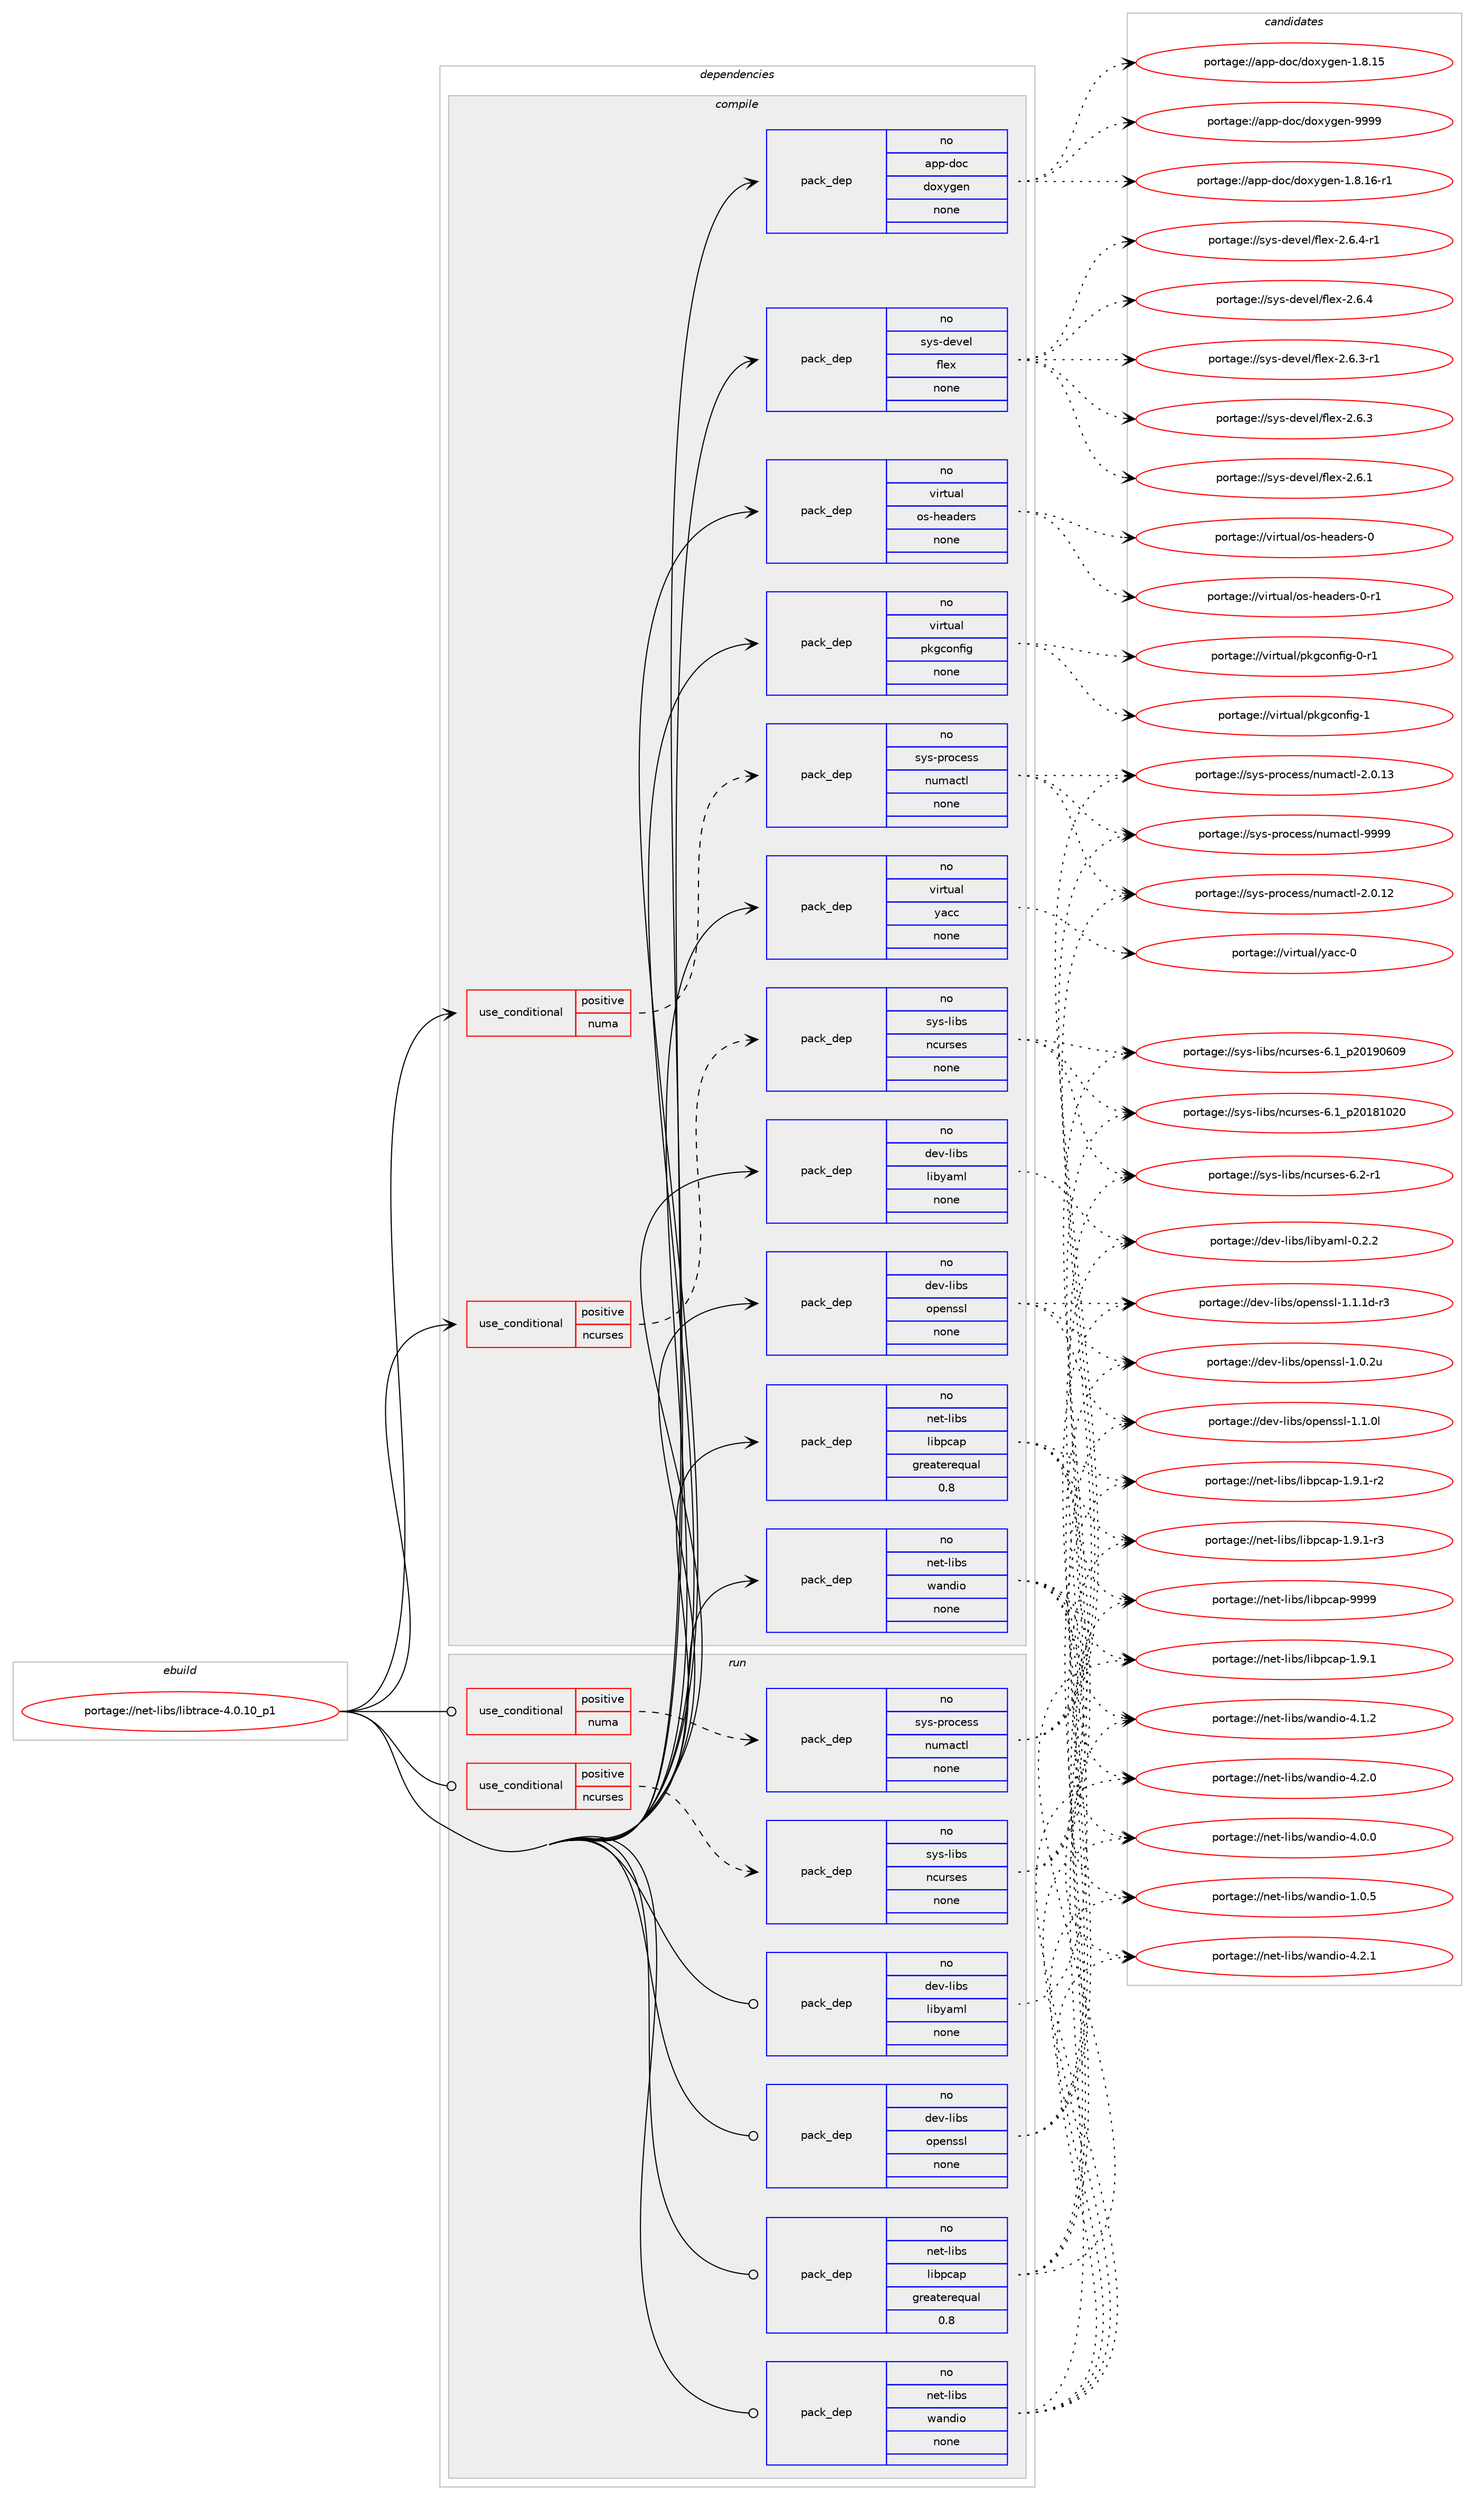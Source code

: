 digraph prolog {

# *************
# Graph options
# *************

newrank=true;
concentrate=true;
compound=true;
graph [rankdir=LR,fontname=Helvetica,fontsize=10,ranksep=1.5];#, ranksep=2.5, nodesep=0.2];
edge  [arrowhead=vee];
node  [fontname=Helvetica,fontsize=10];

# **********
# The ebuild
# **********

subgraph cluster_leftcol {
color=gray;
rank=same;
label=<<i>ebuild</i>>;
id [label="portage://net-libs/libtrace-4.0.10_p1", color=red, width=4, href="../net-libs/libtrace-4.0.10_p1.svg"];
}

# ****************
# The dependencies
# ****************

subgraph cluster_midcol {
color=gray;
label=<<i>dependencies</i>>;
subgraph cluster_compile {
fillcolor="#eeeeee";
style=filled;
label=<<i>compile</i>>;
subgraph cond16822 {
dependency79944 [label=<<TABLE BORDER="0" CELLBORDER="1" CELLSPACING="0" CELLPADDING="4"><TR><TD ROWSPAN="3" CELLPADDING="10">use_conditional</TD></TR><TR><TD>positive</TD></TR><TR><TD>ncurses</TD></TR></TABLE>>, shape=none, color=red];
subgraph pack61600 {
dependency79945 [label=<<TABLE BORDER="0" CELLBORDER="1" CELLSPACING="0" CELLPADDING="4" WIDTH="220"><TR><TD ROWSPAN="6" CELLPADDING="30">pack_dep</TD></TR><TR><TD WIDTH="110">no</TD></TR><TR><TD>sys-libs</TD></TR><TR><TD>ncurses</TD></TR><TR><TD>none</TD></TR><TR><TD></TD></TR></TABLE>>, shape=none, color=blue];
}
dependency79944:e -> dependency79945:w [weight=20,style="dashed",arrowhead="vee"];
}
id:e -> dependency79944:w [weight=20,style="solid",arrowhead="vee"];
subgraph cond16823 {
dependency79946 [label=<<TABLE BORDER="0" CELLBORDER="1" CELLSPACING="0" CELLPADDING="4"><TR><TD ROWSPAN="3" CELLPADDING="10">use_conditional</TD></TR><TR><TD>positive</TD></TR><TR><TD>numa</TD></TR></TABLE>>, shape=none, color=red];
subgraph pack61601 {
dependency79947 [label=<<TABLE BORDER="0" CELLBORDER="1" CELLSPACING="0" CELLPADDING="4" WIDTH="220"><TR><TD ROWSPAN="6" CELLPADDING="30">pack_dep</TD></TR><TR><TD WIDTH="110">no</TD></TR><TR><TD>sys-process</TD></TR><TR><TD>numactl</TD></TR><TR><TD>none</TD></TR><TR><TD></TD></TR></TABLE>>, shape=none, color=blue];
}
dependency79946:e -> dependency79947:w [weight=20,style="dashed",arrowhead="vee"];
}
id:e -> dependency79946:w [weight=20,style="solid",arrowhead="vee"];
subgraph pack61602 {
dependency79948 [label=<<TABLE BORDER="0" CELLBORDER="1" CELLSPACING="0" CELLPADDING="4" WIDTH="220"><TR><TD ROWSPAN="6" CELLPADDING="30">pack_dep</TD></TR><TR><TD WIDTH="110">no</TD></TR><TR><TD>app-doc</TD></TR><TR><TD>doxygen</TD></TR><TR><TD>none</TD></TR><TR><TD></TD></TR></TABLE>>, shape=none, color=blue];
}
id:e -> dependency79948:w [weight=20,style="solid",arrowhead="vee"];
subgraph pack61603 {
dependency79949 [label=<<TABLE BORDER="0" CELLBORDER="1" CELLSPACING="0" CELLPADDING="4" WIDTH="220"><TR><TD ROWSPAN="6" CELLPADDING="30">pack_dep</TD></TR><TR><TD WIDTH="110">no</TD></TR><TR><TD>dev-libs</TD></TR><TR><TD>libyaml</TD></TR><TR><TD>none</TD></TR><TR><TD></TD></TR></TABLE>>, shape=none, color=blue];
}
id:e -> dependency79949:w [weight=20,style="solid",arrowhead="vee"];
subgraph pack61604 {
dependency79950 [label=<<TABLE BORDER="0" CELLBORDER="1" CELLSPACING="0" CELLPADDING="4" WIDTH="220"><TR><TD ROWSPAN="6" CELLPADDING="30">pack_dep</TD></TR><TR><TD WIDTH="110">no</TD></TR><TR><TD>dev-libs</TD></TR><TR><TD>openssl</TD></TR><TR><TD>none</TD></TR><TR><TD></TD></TR></TABLE>>, shape=none, color=blue];
}
id:e -> dependency79950:w [weight=20,style="solid",arrowhead="vee"];
subgraph pack61605 {
dependency79951 [label=<<TABLE BORDER="0" CELLBORDER="1" CELLSPACING="0" CELLPADDING="4" WIDTH="220"><TR><TD ROWSPAN="6" CELLPADDING="30">pack_dep</TD></TR><TR><TD WIDTH="110">no</TD></TR><TR><TD>net-libs</TD></TR><TR><TD>libpcap</TD></TR><TR><TD>greaterequal</TD></TR><TR><TD>0.8</TD></TR></TABLE>>, shape=none, color=blue];
}
id:e -> dependency79951:w [weight=20,style="solid",arrowhead="vee"];
subgraph pack61606 {
dependency79952 [label=<<TABLE BORDER="0" CELLBORDER="1" CELLSPACING="0" CELLPADDING="4" WIDTH="220"><TR><TD ROWSPAN="6" CELLPADDING="30">pack_dep</TD></TR><TR><TD WIDTH="110">no</TD></TR><TR><TD>net-libs</TD></TR><TR><TD>wandio</TD></TR><TR><TD>none</TD></TR><TR><TD></TD></TR></TABLE>>, shape=none, color=blue];
}
id:e -> dependency79952:w [weight=20,style="solid",arrowhead="vee"];
subgraph pack61607 {
dependency79953 [label=<<TABLE BORDER="0" CELLBORDER="1" CELLSPACING="0" CELLPADDING="4" WIDTH="220"><TR><TD ROWSPAN="6" CELLPADDING="30">pack_dep</TD></TR><TR><TD WIDTH="110">no</TD></TR><TR><TD>sys-devel</TD></TR><TR><TD>flex</TD></TR><TR><TD>none</TD></TR><TR><TD></TD></TR></TABLE>>, shape=none, color=blue];
}
id:e -> dependency79953:w [weight=20,style="solid",arrowhead="vee"];
subgraph pack61608 {
dependency79954 [label=<<TABLE BORDER="0" CELLBORDER="1" CELLSPACING="0" CELLPADDING="4" WIDTH="220"><TR><TD ROWSPAN="6" CELLPADDING="30">pack_dep</TD></TR><TR><TD WIDTH="110">no</TD></TR><TR><TD>virtual</TD></TR><TR><TD>os-headers</TD></TR><TR><TD>none</TD></TR><TR><TD></TD></TR></TABLE>>, shape=none, color=blue];
}
id:e -> dependency79954:w [weight=20,style="solid",arrowhead="vee"];
subgraph pack61609 {
dependency79955 [label=<<TABLE BORDER="0" CELLBORDER="1" CELLSPACING="0" CELLPADDING="4" WIDTH="220"><TR><TD ROWSPAN="6" CELLPADDING="30">pack_dep</TD></TR><TR><TD WIDTH="110">no</TD></TR><TR><TD>virtual</TD></TR><TR><TD>pkgconfig</TD></TR><TR><TD>none</TD></TR><TR><TD></TD></TR></TABLE>>, shape=none, color=blue];
}
id:e -> dependency79955:w [weight=20,style="solid",arrowhead="vee"];
subgraph pack61610 {
dependency79956 [label=<<TABLE BORDER="0" CELLBORDER="1" CELLSPACING="0" CELLPADDING="4" WIDTH="220"><TR><TD ROWSPAN="6" CELLPADDING="30">pack_dep</TD></TR><TR><TD WIDTH="110">no</TD></TR><TR><TD>virtual</TD></TR><TR><TD>yacc</TD></TR><TR><TD>none</TD></TR><TR><TD></TD></TR></TABLE>>, shape=none, color=blue];
}
id:e -> dependency79956:w [weight=20,style="solid",arrowhead="vee"];
}
subgraph cluster_compileandrun {
fillcolor="#eeeeee";
style=filled;
label=<<i>compile and run</i>>;
}
subgraph cluster_run {
fillcolor="#eeeeee";
style=filled;
label=<<i>run</i>>;
subgraph cond16824 {
dependency79957 [label=<<TABLE BORDER="0" CELLBORDER="1" CELLSPACING="0" CELLPADDING="4"><TR><TD ROWSPAN="3" CELLPADDING="10">use_conditional</TD></TR><TR><TD>positive</TD></TR><TR><TD>ncurses</TD></TR></TABLE>>, shape=none, color=red];
subgraph pack61611 {
dependency79958 [label=<<TABLE BORDER="0" CELLBORDER="1" CELLSPACING="0" CELLPADDING="4" WIDTH="220"><TR><TD ROWSPAN="6" CELLPADDING="30">pack_dep</TD></TR><TR><TD WIDTH="110">no</TD></TR><TR><TD>sys-libs</TD></TR><TR><TD>ncurses</TD></TR><TR><TD>none</TD></TR><TR><TD></TD></TR></TABLE>>, shape=none, color=blue];
}
dependency79957:e -> dependency79958:w [weight=20,style="dashed",arrowhead="vee"];
}
id:e -> dependency79957:w [weight=20,style="solid",arrowhead="odot"];
subgraph cond16825 {
dependency79959 [label=<<TABLE BORDER="0" CELLBORDER="1" CELLSPACING="0" CELLPADDING="4"><TR><TD ROWSPAN="3" CELLPADDING="10">use_conditional</TD></TR><TR><TD>positive</TD></TR><TR><TD>numa</TD></TR></TABLE>>, shape=none, color=red];
subgraph pack61612 {
dependency79960 [label=<<TABLE BORDER="0" CELLBORDER="1" CELLSPACING="0" CELLPADDING="4" WIDTH="220"><TR><TD ROWSPAN="6" CELLPADDING="30">pack_dep</TD></TR><TR><TD WIDTH="110">no</TD></TR><TR><TD>sys-process</TD></TR><TR><TD>numactl</TD></TR><TR><TD>none</TD></TR><TR><TD></TD></TR></TABLE>>, shape=none, color=blue];
}
dependency79959:e -> dependency79960:w [weight=20,style="dashed",arrowhead="vee"];
}
id:e -> dependency79959:w [weight=20,style="solid",arrowhead="odot"];
subgraph pack61613 {
dependency79961 [label=<<TABLE BORDER="0" CELLBORDER="1" CELLSPACING="0" CELLPADDING="4" WIDTH="220"><TR><TD ROWSPAN="6" CELLPADDING="30">pack_dep</TD></TR><TR><TD WIDTH="110">no</TD></TR><TR><TD>dev-libs</TD></TR><TR><TD>libyaml</TD></TR><TR><TD>none</TD></TR><TR><TD></TD></TR></TABLE>>, shape=none, color=blue];
}
id:e -> dependency79961:w [weight=20,style="solid",arrowhead="odot"];
subgraph pack61614 {
dependency79962 [label=<<TABLE BORDER="0" CELLBORDER="1" CELLSPACING="0" CELLPADDING="4" WIDTH="220"><TR><TD ROWSPAN="6" CELLPADDING="30">pack_dep</TD></TR><TR><TD WIDTH="110">no</TD></TR><TR><TD>dev-libs</TD></TR><TR><TD>openssl</TD></TR><TR><TD>none</TD></TR><TR><TD></TD></TR></TABLE>>, shape=none, color=blue];
}
id:e -> dependency79962:w [weight=20,style="solid",arrowhead="odot"];
subgraph pack61615 {
dependency79963 [label=<<TABLE BORDER="0" CELLBORDER="1" CELLSPACING="0" CELLPADDING="4" WIDTH="220"><TR><TD ROWSPAN="6" CELLPADDING="30">pack_dep</TD></TR><TR><TD WIDTH="110">no</TD></TR><TR><TD>net-libs</TD></TR><TR><TD>libpcap</TD></TR><TR><TD>greaterequal</TD></TR><TR><TD>0.8</TD></TR></TABLE>>, shape=none, color=blue];
}
id:e -> dependency79963:w [weight=20,style="solid",arrowhead="odot"];
subgraph pack61616 {
dependency79964 [label=<<TABLE BORDER="0" CELLBORDER="1" CELLSPACING="0" CELLPADDING="4" WIDTH="220"><TR><TD ROWSPAN="6" CELLPADDING="30">pack_dep</TD></TR><TR><TD WIDTH="110">no</TD></TR><TR><TD>net-libs</TD></TR><TR><TD>wandio</TD></TR><TR><TD>none</TD></TR><TR><TD></TD></TR></TABLE>>, shape=none, color=blue];
}
id:e -> dependency79964:w [weight=20,style="solid",arrowhead="odot"];
}
}

# **************
# The candidates
# **************

subgraph cluster_choices {
rank=same;
color=gray;
label=<<i>candidates</i>>;

subgraph choice61600 {
color=black;
nodesep=1;
choice11512111545108105981154711099117114115101115455446504511449 [label="portage://sys-libs/ncurses-6.2-r1", color=red, width=4,href="../sys-libs/ncurses-6.2-r1.svg"];
choice1151211154510810598115471109911711411510111545544649951125048495748544857 [label="portage://sys-libs/ncurses-6.1_p20190609", color=red, width=4,href="../sys-libs/ncurses-6.1_p20190609.svg"];
choice1151211154510810598115471109911711411510111545544649951125048495649485048 [label="portage://sys-libs/ncurses-6.1_p20181020", color=red, width=4,href="../sys-libs/ncurses-6.1_p20181020.svg"];
dependency79945:e -> choice11512111545108105981154711099117114115101115455446504511449:w [style=dotted,weight="100"];
dependency79945:e -> choice1151211154510810598115471109911711411510111545544649951125048495748544857:w [style=dotted,weight="100"];
dependency79945:e -> choice1151211154510810598115471109911711411510111545544649951125048495649485048:w [style=dotted,weight="100"];
}
subgraph choice61601 {
color=black;
nodesep=1;
choice11512111545112114111991011151154711011710997991161084557575757 [label="portage://sys-process/numactl-9999", color=red, width=4,href="../sys-process/numactl-9999.svg"];
choice115121115451121141119910111511547110117109979911610845504648464951 [label="portage://sys-process/numactl-2.0.13", color=red, width=4,href="../sys-process/numactl-2.0.13.svg"];
choice115121115451121141119910111511547110117109979911610845504648464950 [label="portage://sys-process/numactl-2.0.12", color=red, width=4,href="../sys-process/numactl-2.0.12.svg"];
dependency79947:e -> choice11512111545112114111991011151154711011710997991161084557575757:w [style=dotted,weight="100"];
dependency79947:e -> choice115121115451121141119910111511547110117109979911610845504648464951:w [style=dotted,weight="100"];
dependency79947:e -> choice115121115451121141119910111511547110117109979911610845504648464950:w [style=dotted,weight="100"];
}
subgraph choice61602 {
color=black;
nodesep=1;
choice971121124510011199471001111201211031011104557575757 [label="portage://app-doc/doxygen-9999", color=red, width=4,href="../app-doc/doxygen-9999.svg"];
choice97112112451001119947100111120121103101110454946564649544511449 [label="portage://app-doc/doxygen-1.8.16-r1", color=red, width=4,href="../app-doc/doxygen-1.8.16-r1.svg"];
choice9711211245100111994710011112012110310111045494656464953 [label="portage://app-doc/doxygen-1.8.15", color=red, width=4,href="../app-doc/doxygen-1.8.15.svg"];
dependency79948:e -> choice971121124510011199471001111201211031011104557575757:w [style=dotted,weight="100"];
dependency79948:e -> choice97112112451001119947100111120121103101110454946564649544511449:w [style=dotted,weight="100"];
dependency79948:e -> choice9711211245100111994710011112012110310111045494656464953:w [style=dotted,weight="100"];
}
subgraph choice61603 {
color=black;
nodesep=1;
choice1001011184510810598115471081059812197109108454846504650 [label="portage://dev-libs/libyaml-0.2.2", color=red, width=4,href="../dev-libs/libyaml-0.2.2.svg"];
dependency79949:e -> choice1001011184510810598115471081059812197109108454846504650:w [style=dotted,weight="100"];
}
subgraph choice61604 {
color=black;
nodesep=1;
choice1001011184510810598115471111121011101151151084549464946491004511451 [label="portage://dev-libs/openssl-1.1.1d-r3", color=red, width=4,href="../dev-libs/openssl-1.1.1d-r3.svg"];
choice100101118451081059811547111112101110115115108454946494648108 [label="portage://dev-libs/openssl-1.1.0l", color=red, width=4,href="../dev-libs/openssl-1.1.0l.svg"];
choice100101118451081059811547111112101110115115108454946484650117 [label="portage://dev-libs/openssl-1.0.2u", color=red, width=4,href="../dev-libs/openssl-1.0.2u.svg"];
dependency79950:e -> choice1001011184510810598115471111121011101151151084549464946491004511451:w [style=dotted,weight="100"];
dependency79950:e -> choice100101118451081059811547111112101110115115108454946494648108:w [style=dotted,weight="100"];
dependency79950:e -> choice100101118451081059811547111112101110115115108454946484650117:w [style=dotted,weight="100"];
}
subgraph choice61605 {
color=black;
nodesep=1;
choice1101011164510810598115471081059811299971124557575757 [label="portage://net-libs/libpcap-9999", color=red, width=4,href="../net-libs/libpcap-9999.svg"];
choice1101011164510810598115471081059811299971124549465746494511451 [label="portage://net-libs/libpcap-1.9.1-r3", color=red, width=4,href="../net-libs/libpcap-1.9.1-r3.svg"];
choice1101011164510810598115471081059811299971124549465746494511450 [label="portage://net-libs/libpcap-1.9.1-r2", color=red, width=4,href="../net-libs/libpcap-1.9.1-r2.svg"];
choice110101116451081059811547108105981129997112454946574649 [label="portage://net-libs/libpcap-1.9.1", color=red, width=4,href="../net-libs/libpcap-1.9.1.svg"];
dependency79951:e -> choice1101011164510810598115471081059811299971124557575757:w [style=dotted,weight="100"];
dependency79951:e -> choice1101011164510810598115471081059811299971124549465746494511451:w [style=dotted,weight="100"];
dependency79951:e -> choice1101011164510810598115471081059811299971124549465746494511450:w [style=dotted,weight="100"];
dependency79951:e -> choice110101116451081059811547108105981129997112454946574649:w [style=dotted,weight="100"];
}
subgraph choice61606 {
color=black;
nodesep=1;
choice11010111645108105981154711997110100105111455246504649 [label="portage://net-libs/wandio-4.2.1", color=red, width=4,href="../net-libs/wandio-4.2.1.svg"];
choice11010111645108105981154711997110100105111455246504648 [label="portage://net-libs/wandio-4.2.0", color=red, width=4,href="../net-libs/wandio-4.2.0.svg"];
choice11010111645108105981154711997110100105111455246494650 [label="portage://net-libs/wandio-4.1.2", color=red, width=4,href="../net-libs/wandio-4.1.2.svg"];
choice11010111645108105981154711997110100105111455246484648 [label="portage://net-libs/wandio-4.0.0", color=red, width=4,href="../net-libs/wandio-4.0.0.svg"];
choice11010111645108105981154711997110100105111454946484653 [label="portage://net-libs/wandio-1.0.5", color=red, width=4,href="../net-libs/wandio-1.0.5.svg"];
dependency79952:e -> choice11010111645108105981154711997110100105111455246504649:w [style=dotted,weight="100"];
dependency79952:e -> choice11010111645108105981154711997110100105111455246504648:w [style=dotted,weight="100"];
dependency79952:e -> choice11010111645108105981154711997110100105111455246494650:w [style=dotted,weight="100"];
dependency79952:e -> choice11010111645108105981154711997110100105111455246484648:w [style=dotted,weight="100"];
dependency79952:e -> choice11010111645108105981154711997110100105111454946484653:w [style=dotted,weight="100"];
}
subgraph choice61607 {
color=black;
nodesep=1;
choice11512111545100101118101108471021081011204550465446524511449 [label="portage://sys-devel/flex-2.6.4-r1", color=red, width=4,href="../sys-devel/flex-2.6.4-r1.svg"];
choice1151211154510010111810110847102108101120455046544652 [label="portage://sys-devel/flex-2.6.4", color=red, width=4,href="../sys-devel/flex-2.6.4.svg"];
choice11512111545100101118101108471021081011204550465446514511449 [label="portage://sys-devel/flex-2.6.3-r1", color=red, width=4,href="../sys-devel/flex-2.6.3-r1.svg"];
choice1151211154510010111810110847102108101120455046544651 [label="portage://sys-devel/flex-2.6.3", color=red, width=4,href="../sys-devel/flex-2.6.3.svg"];
choice1151211154510010111810110847102108101120455046544649 [label="portage://sys-devel/flex-2.6.1", color=red, width=4,href="../sys-devel/flex-2.6.1.svg"];
dependency79953:e -> choice11512111545100101118101108471021081011204550465446524511449:w [style=dotted,weight="100"];
dependency79953:e -> choice1151211154510010111810110847102108101120455046544652:w [style=dotted,weight="100"];
dependency79953:e -> choice11512111545100101118101108471021081011204550465446514511449:w [style=dotted,weight="100"];
dependency79953:e -> choice1151211154510010111810110847102108101120455046544651:w [style=dotted,weight="100"];
dependency79953:e -> choice1151211154510010111810110847102108101120455046544649:w [style=dotted,weight="100"];
}
subgraph choice61608 {
color=black;
nodesep=1;
choice1181051141161179710847111115451041019710010111411545484511449 [label="portage://virtual/os-headers-0-r1", color=red, width=4,href="../virtual/os-headers-0-r1.svg"];
choice118105114116117971084711111545104101971001011141154548 [label="portage://virtual/os-headers-0", color=red, width=4,href="../virtual/os-headers-0.svg"];
dependency79954:e -> choice1181051141161179710847111115451041019710010111411545484511449:w [style=dotted,weight="100"];
dependency79954:e -> choice118105114116117971084711111545104101971001011141154548:w [style=dotted,weight="100"];
}
subgraph choice61609 {
color=black;
nodesep=1;
choice1181051141161179710847112107103991111101021051034549 [label="portage://virtual/pkgconfig-1", color=red, width=4,href="../virtual/pkgconfig-1.svg"];
choice11810511411611797108471121071039911111010210510345484511449 [label="portage://virtual/pkgconfig-0-r1", color=red, width=4,href="../virtual/pkgconfig-0-r1.svg"];
dependency79955:e -> choice1181051141161179710847112107103991111101021051034549:w [style=dotted,weight="100"];
dependency79955:e -> choice11810511411611797108471121071039911111010210510345484511449:w [style=dotted,weight="100"];
}
subgraph choice61610 {
color=black;
nodesep=1;
choice11810511411611797108471219799994548 [label="portage://virtual/yacc-0", color=red, width=4,href="../virtual/yacc-0.svg"];
dependency79956:e -> choice11810511411611797108471219799994548:w [style=dotted,weight="100"];
}
subgraph choice61611 {
color=black;
nodesep=1;
choice11512111545108105981154711099117114115101115455446504511449 [label="portage://sys-libs/ncurses-6.2-r1", color=red, width=4,href="../sys-libs/ncurses-6.2-r1.svg"];
choice1151211154510810598115471109911711411510111545544649951125048495748544857 [label="portage://sys-libs/ncurses-6.1_p20190609", color=red, width=4,href="../sys-libs/ncurses-6.1_p20190609.svg"];
choice1151211154510810598115471109911711411510111545544649951125048495649485048 [label="portage://sys-libs/ncurses-6.1_p20181020", color=red, width=4,href="../sys-libs/ncurses-6.1_p20181020.svg"];
dependency79958:e -> choice11512111545108105981154711099117114115101115455446504511449:w [style=dotted,weight="100"];
dependency79958:e -> choice1151211154510810598115471109911711411510111545544649951125048495748544857:w [style=dotted,weight="100"];
dependency79958:e -> choice1151211154510810598115471109911711411510111545544649951125048495649485048:w [style=dotted,weight="100"];
}
subgraph choice61612 {
color=black;
nodesep=1;
choice11512111545112114111991011151154711011710997991161084557575757 [label="portage://sys-process/numactl-9999", color=red, width=4,href="../sys-process/numactl-9999.svg"];
choice115121115451121141119910111511547110117109979911610845504648464951 [label="portage://sys-process/numactl-2.0.13", color=red, width=4,href="../sys-process/numactl-2.0.13.svg"];
choice115121115451121141119910111511547110117109979911610845504648464950 [label="portage://sys-process/numactl-2.0.12", color=red, width=4,href="../sys-process/numactl-2.0.12.svg"];
dependency79960:e -> choice11512111545112114111991011151154711011710997991161084557575757:w [style=dotted,weight="100"];
dependency79960:e -> choice115121115451121141119910111511547110117109979911610845504648464951:w [style=dotted,weight="100"];
dependency79960:e -> choice115121115451121141119910111511547110117109979911610845504648464950:w [style=dotted,weight="100"];
}
subgraph choice61613 {
color=black;
nodesep=1;
choice1001011184510810598115471081059812197109108454846504650 [label="portage://dev-libs/libyaml-0.2.2", color=red, width=4,href="../dev-libs/libyaml-0.2.2.svg"];
dependency79961:e -> choice1001011184510810598115471081059812197109108454846504650:w [style=dotted,weight="100"];
}
subgraph choice61614 {
color=black;
nodesep=1;
choice1001011184510810598115471111121011101151151084549464946491004511451 [label="portage://dev-libs/openssl-1.1.1d-r3", color=red, width=4,href="../dev-libs/openssl-1.1.1d-r3.svg"];
choice100101118451081059811547111112101110115115108454946494648108 [label="portage://dev-libs/openssl-1.1.0l", color=red, width=4,href="../dev-libs/openssl-1.1.0l.svg"];
choice100101118451081059811547111112101110115115108454946484650117 [label="portage://dev-libs/openssl-1.0.2u", color=red, width=4,href="../dev-libs/openssl-1.0.2u.svg"];
dependency79962:e -> choice1001011184510810598115471111121011101151151084549464946491004511451:w [style=dotted,weight="100"];
dependency79962:e -> choice100101118451081059811547111112101110115115108454946494648108:w [style=dotted,weight="100"];
dependency79962:e -> choice100101118451081059811547111112101110115115108454946484650117:w [style=dotted,weight="100"];
}
subgraph choice61615 {
color=black;
nodesep=1;
choice1101011164510810598115471081059811299971124557575757 [label="portage://net-libs/libpcap-9999", color=red, width=4,href="../net-libs/libpcap-9999.svg"];
choice1101011164510810598115471081059811299971124549465746494511451 [label="portage://net-libs/libpcap-1.9.1-r3", color=red, width=4,href="../net-libs/libpcap-1.9.1-r3.svg"];
choice1101011164510810598115471081059811299971124549465746494511450 [label="portage://net-libs/libpcap-1.9.1-r2", color=red, width=4,href="../net-libs/libpcap-1.9.1-r2.svg"];
choice110101116451081059811547108105981129997112454946574649 [label="portage://net-libs/libpcap-1.9.1", color=red, width=4,href="../net-libs/libpcap-1.9.1.svg"];
dependency79963:e -> choice1101011164510810598115471081059811299971124557575757:w [style=dotted,weight="100"];
dependency79963:e -> choice1101011164510810598115471081059811299971124549465746494511451:w [style=dotted,weight="100"];
dependency79963:e -> choice1101011164510810598115471081059811299971124549465746494511450:w [style=dotted,weight="100"];
dependency79963:e -> choice110101116451081059811547108105981129997112454946574649:w [style=dotted,weight="100"];
}
subgraph choice61616 {
color=black;
nodesep=1;
choice11010111645108105981154711997110100105111455246504649 [label="portage://net-libs/wandio-4.2.1", color=red, width=4,href="../net-libs/wandio-4.2.1.svg"];
choice11010111645108105981154711997110100105111455246504648 [label="portage://net-libs/wandio-4.2.0", color=red, width=4,href="../net-libs/wandio-4.2.0.svg"];
choice11010111645108105981154711997110100105111455246494650 [label="portage://net-libs/wandio-4.1.2", color=red, width=4,href="../net-libs/wandio-4.1.2.svg"];
choice11010111645108105981154711997110100105111455246484648 [label="portage://net-libs/wandio-4.0.0", color=red, width=4,href="../net-libs/wandio-4.0.0.svg"];
choice11010111645108105981154711997110100105111454946484653 [label="portage://net-libs/wandio-1.0.5", color=red, width=4,href="../net-libs/wandio-1.0.5.svg"];
dependency79964:e -> choice11010111645108105981154711997110100105111455246504649:w [style=dotted,weight="100"];
dependency79964:e -> choice11010111645108105981154711997110100105111455246504648:w [style=dotted,weight="100"];
dependency79964:e -> choice11010111645108105981154711997110100105111455246494650:w [style=dotted,weight="100"];
dependency79964:e -> choice11010111645108105981154711997110100105111455246484648:w [style=dotted,weight="100"];
dependency79964:e -> choice11010111645108105981154711997110100105111454946484653:w [style=dotted,weight="100"];
}
}

}
